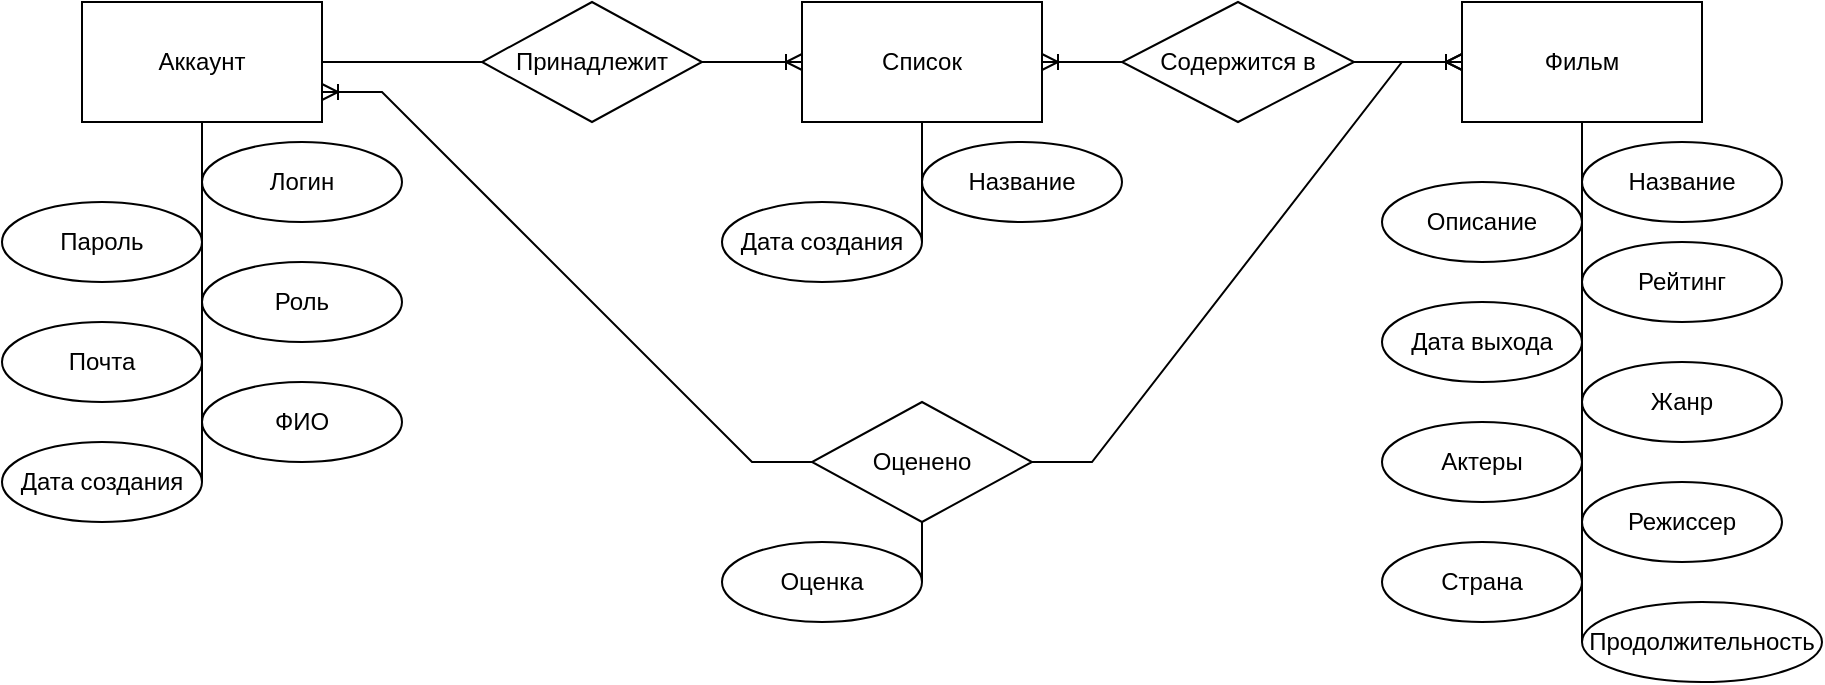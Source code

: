 <mxfile>
    <diagram name="Page-1" id="JuvzPaIvZi3spuP-c5N_">
        <mxGraphModel dx="1857" dy="773" grid="1" gridSize="10" guides="1" tooltips="1" connect="1" arrows="1" fold="1" page="1" pageScale="1" pageWidth="827" pageHeight="1169" math="0" shadow="0">
            <root>
                <mxCell id="0"/>
                <mxCell id="1" parent="0"/>
                <mxCell id="yAoa9HJJ1rNLP0TkeN3I-31" style="rounded=0;orthogonalLoop=1;jettySize=auto;html=1;exitX=0.5;exitY=1;exitDx=0;exitDy=0;entryX=0;entryY=0.5;entryDx=0;entryDy=0;endArrow=none;endFill=0;" parent="1" source="yAoa9HJJ1rNLP0TkeN3I-1" target="yAoa9HJJ1rNLP0TkeN3I-45" edge="1">
                    <mxGeometry relative="1" as="geometry">
                        <mxPoint x="450" y="430" as="targetPoint"/>
                    </mxGeometry>
                </mxCell>
                <mxCell id="yAoa9HJJ1rNLP0TkeN3I-1" value="Фильм" style="rounded=0;whiteSpace=wrap;html=1;" parent="1" vertex="1">
                    <mxGeometry x="390" y="80" width="120" height="60" as="geometry"/>
                </mxCell>
                <mxCell id="yAoa9HJJ1rNLP0TkeN3I-34" style="rounded=0;orthogonalLoop=1;jettySize=auto;html=1;exitX=0.5;exitY=1;exitDx=0;exitDy=0;entryX=1;entryY=0.5;entryDx=0;entryDy=0;endArrow=none;endFill=0;" parent="1" source="yAoa9HJJ1rNLP0TkeN3I-6" target="yAoa9HJJ1rNLP0TkeN3I-33" edge="1">
                    <mxGeometry relative="1" as="geometry"/>
                </mxCell>
                <mxCell id="yAoa9HJJ1rNLP0TkeN3I-6" value="Список" style="rounded=0;whiteSpace=wrap;html=1;" parent="1" vertex="1">
                    <mxGeometry x="60" y="80" width="120" height="60" as="geometry"/>
                </mxCell>
                <mxCell id="yAoa9HJJ1rNLP0TkeN3I-16" style="edgeStyle=orthogonalEdgeStyle;rounded=0;orthogonalLoop=1;jettySize=auto;html=1;exitX=1;exitY=0.5;exitDx=0;exitDy=0;entryX=0;entryY=0.5;entryDx=0;entryDy=0;endArrow=none;endFill=0;" parent="1" source="yAoa9HJJ1rNLP0TkeN3I-7" target="yAoa9HJJ1rNLP0TkeN3I-9" edge="1">
                    <mxGeometry relative="1" as="geometry"/>
                </mxCell>
                <mxCell id="yAoa9HJJ1rNLP0TkeN3I-22" style="rounded=0;orthogonalLoop=1;jettySize=auto;html=1;exitX=0.5;exitY=1;exitDx=0;exitDy=0;entryX=1;entryY=0.5;entryDx=0;entryDy=0;endArrow=none;endFill=0;" parent="1" source="yAoa9HJJ1rNLP0TkeN3I-7" target="yAoa9HJJ1rNLP0TkeN3I-23" edge="1">
                    <mxGeometry relative="1" as="geometry"/>
                </mxCell>
                <mxCell id="yAoa9HJJ1rNLP0TkeN3I-7" value="Аккаунт" style="rounded=0;whiteSpace=wrap;html=1;" parent="1" vertex="1">
                    <mxGeometry x="-300" y="80" width="120" height="60" as="geometry"/>
                </mxCell>
                <mxCell id="yAoa9HJJ1rNLP0TkeN3I-8" value="Содержится в " style="rhombus;whiteSpace=wrap;html=1;" parent="1" vertex="1">
                    <mxGeometry x="220" y="80" width="116" height="60" as="geometry"/>
                </mxCell>
                <mxCell id="yAoa9HJJ1rNLP0TkeN3I-9" value="Принадлежит" style="rhombus;whiteSpace=wrap;html=1;" parent="1" vertex="1">
                    <mxGeometry x="-100" y="80" width="110" height="60" as="geometry"/>
                </mxCell>
                <mxCell id="yAoa9HJJ1rNLP0TkeN3I-13" value="" style="edgeStyle=entityRelationEdgeStyle;fontSize=12;html=1;endArrow=ERoneToMany;rounded=0;exitX=1;exitY=0.5;exitDx=0;exitDy=0;entryX=0;entryY=0.5;entryDx=0;entryDy=0;" parent="1" source="yAoa9HJJ1rNLP0TkeN3I-8" target="yAoa9HJJ1rNLP0TkeN3I-1" edge="1">
                    <mxGeometry width="100" height="100" relative="1" as="geometry">
                        <mxPoint x="274.5" y="290" as="sourcePoint"/>
                        <mxPoint x="374.5" y="190" as="targetPoint"/>
                    </mxGeometry>
                </mxCell>
                <mxCell id="yAoa9HJJ1rNLP0TkeN3I-17" value="Логин" style="ellipse;whiteSpace=wrap;html=1;align=center;" parent="1" vertex="1">
                    <mxGeometry x="-240" y="150" width="100" height="40" as="geometry"/>
                </mxCell>
                <mxCell id="yAoa9HJJ1rNLP0TkeN3I-18" value="Пароль" style="ellipse;whiteSpace=wrap;html=1;align=center;" parent="1" vertex="1">
                    <mxGeometry x="-340" y="180" width="100" height="40" as="geometry"/>
                </mxCell>
                <mxCell id="yAoa9HJJ1rNLP0TkeN3I-19" value="Роль" style="ellipse;whiteSpace=wrap;html=1;align=center;" parent="1" vertex="1">
                    <mxGeometry x="-240" y="210" width="100" height="40" as="geometry"/>
                </mxCell>
                <mxCell id="yAoa9HJJ1rNLP0TkeN3I-20" value="Почта" style="ellipse;whiteSpace=wrap;html=1;align=center;" parent="1" vertex="1">
                    <mxGeometry x="-340" y="240" width="100" height="40" as="geometry"/>
                </mxCell>
                <mxCell id="yAoa9HJJ1rNLP0TkeN3I-21" value="ФИО" style="ellipse;whiteSpace=wrap;html=1;align=center;" parent="1" vertex="1">
                    <mxGeometry x="-240" y="270" width="100" height="40" as="geometry"/>
                </mxCell>
                <mxCell id="yAoa9HJJ1rNLP0TkeN3I-23" value="Дата создания" style="ellipse;whiteSpace=wrap;html=1;align=center;" parent="1" vertex="1">
                    <mxGeometry x="-340" y="300" width="100" height="40" as="geometry"/>
                </mxCell>
                <mxCell id="yAoa9HJJ1rNLP0TkeN3I-25" value="Название" style="ellipse;whiteSpace=wrap;html=1;align=center;" parent="1" vertex="1">
                    <mxGeometry x="450" y="150" width="100" height="40" as="geometry"/>
                </mxCell>
                <mxCell id="yAoa9HJJ1rNLP0TkeN3I-26" value="Описание" style="ellipse;whiteSpace=wrap;html=1;align=center;" parent="1" vertex="1">
                    <mxGeometry x="350" y="170" width="100" height="40" as="geometry"/>
                </mxCell>
                <mxCell id="yAoa9HJJ1rNLP0TkeN3I-27" value="" style="edgeStyle=entityRelationEdgeStyle;fontSize=12;html=1;endArrow=ERoneToMany;rounded=0;exitX=1;exitY=0.5;exitDx=0;exitDy=0;entryX=0;entryY=0.5;entryDx=0;entryDy=0;" parent="1" source="yAoa9HJJ1rNLP0TkeN3I-9" target="yAoa9HJJ1rNLP0TkeN3I-6" edge="1">
                    <mxGeometry width="100" height="100" relative="1" as="geometry">
                        <mxPoint x="20" y="190" as="sourcePoint"/>
                        <mxPoint x="120" y="90" as="targetPoint"/>
                    </mxGeometry>
                </mxCell>
                <mxCell id="yAoa9HJJ1rNLP0TkeN3I-29" value="Рейтинг" style="ellipse;whiteSpace=wrap;html=1;align=center;" parent="1" vertex="1">
                    <mxGeometry x="450" y="200" width="100" height="40" as="geometry"/>
                </mxCell>
                <mxCell id="yAoa9HJJ1rNLP0TkeN3I-30" value="Дата выхода" style="ellipse;whiteSpace=wrap;html=1;align=center;" parent="1" vertex="1">
                    <mxGeometry x="350" y="230" width="100" height="40" as="geometry"/>
                </mxCell>
                <mxCell id="yAoa9HJJ1rNLP0TkeN3I-32" value="Название" style="ellipse;whiteSpace=wrap;html=1;align=center;" parent="1" vertex="1">
                    <mxGeometry x="120" y="150" width="100" height="40" as="geometry"/>
                </mxCell>
                <mxCell id="yAoa9HJJ1rNLP0TkeN3I-33" value="Дата создания" style="ellipse;whiteSpace=wrap;html=1;align=center;" parent="1" vertex="1">
                    <mxGeometry x="20" y="180" width="100" height="40" as="geometry"/>
                </mxCell>
                <mxCell id="yAoa9HJJ1rNLP0TkeN3I-41" value="Жанр" style="ellipse;whiteSpace=wrap;html=1;align=center;" parent="1" vertex="1">
                    <mxGeometry x="450" y="260" width="100" height="40" as="geometry"/>
                </mxCell>
                <mxCell id="yAoa9HJJ1rNLP0TkeN3I-42" value="Актеры" style="ellipse;whiteSpace=wrap;html=1;align=center;" parent="1" vertex="1">
                    <mxGeometry x="350" y="290" width="100" height="40" as="geometry"/>
                </mxCell>
                <mxCell id="yAoa9HJJ1rNLP0TkeN3I-43" value="Режиссер" style="ellipse;whiteSpace=wrap;html=1;align=center;" parent="1" vertex="1">
                    <mxGeometry x="450" y="320" width="100" height="40" as="geometry"/>
                </mxCell>
                <mxCell id="yAoa9HJJ1rNLP0TkeN3I-44" value="Страна" style="ellipse;whiteSpace=wrap;html=1;align=center;" parent="1" vertex="1">
                    <mxGeometry x="350" y="350" width="100" height="40" as="geometry"/>
                </mxCell>
                <mxCell id="yAoa9HJJ1rNLP0TkeN3I-45" value="Продолжительность" style="ellipse;whiteSpace=wrap;html=1;align=center;" parent="1" vertex="1">
                    <mxGeometry x="450" y="380" width="120" height="40" as="geometry"/>
                </mxCell>
                <mxCell id="yAoa9HJJ1rNLP0TkeN3I-46" value="" style="edgeStyle=entityRelationEdgeStyle;fontSize=12;html=1;endArrow=ERoneToMany;rounded=0;exitX=0;exitY=0.5;exitDx=0;exitDy=0;entryX=1;entryY=0.5;entryDx=0;entryDy=0;" parent="1" source="yAoa9HJJ1rNLP0TkeN3I-8" target="yAoa9HJJ1rNLP0TkeN3I-6" edge="1">
                    <mxGeometry width="100" height="100" relative="1" as="geometry">
                        <mxPoint x="346" y="120" as="sourcePoint"/>
                        <mxPoint x="400" y="120" as="targetPoint"/>
                    </mxGeometry>
                </mxCell>
                <mxCell id="yAoa9HJJ1rNLP0TkeN3I-54" style="edgeStyle=orthogonalEdgeStyle;rounded=0;orthogonalLoop=1;jettySize=auto;html=1;exitX=0.5;exitY=1;exitDx=0;exitDy=0;entryX=1;entryY=0.5;entryDx=0;entryDy=0;endArrow=none;endFill=0;" parent="1" source="yAoa9HJJ1rNLP0TkeN3I-47" target="yAoa9HJJ1rNLP0TkeN3I-52" edge="1">
                    <mxGeometry relative="1" as="geometry"/>
                </mxCell>
                <mxCell id="yAoa9HJJ1rNLP0TkeN3I-47" value="Оценено" style="rhombus;whiteSpace=wrap;html=1;" parent="1" vertex="1">
                    <mxGeometry x="65" y="280" width="110" height="60" as="geometry"/>
                </mxCell>
                <mxCell id="yAoa9HJJ1rNLP0TkeN3I-50" value="" style="edgeStyle=entityRelationEdgeStyle;fontSize=12;html=1;endArrow=ERoneToMany;rounded=0;exitX=1;exitY=0.5;exitDx=0;exitDy=0;entryX=0;entryY=0.5;entryDx=0;entryDy=0;" parent="1" source="yAoa9HJJ1rNLP0TkeN3I-47" target="yAoa9HJJ1rNLP0TkeN3I-1" edge="1">
                    <mxGeometry width="100" height="100" relative="1" as="geometry">
                        <mxPoint x="200" y="309.5" as="sourcePoint"/>
                        <mxPoint x="254" y="309.5" as="targetPoint"/>
                    </mxGeometry>
                </mxCell>
                <mxCell id="yAoa9HJJ1rNLP0TkeN3I-51" value="" style="edgeStyle=entityRelationEdgeStyle;fontSize=12;html=1;endArrow=ERoneToMany;rounded=0;exitX=0;exitY=0.5;exitDx=0;exitDy=0;entryX=1;entryY=0.75;entryDx=0;entryDy=0;" parent="1" source="yAoa9HJJ1rNLP0TkeN3I-47" target="yAoa9HJJ1rNLP0TkeN3I-7" edge="1">
                    <mxGeometry width="100" height="100" relative="1" as="geometry">
                        <mxPoint x="-34" y="289" as="sourcePoint"/>
                        <mxPoint x="20" y="289" as="targetPoint"/>
                    </mxGeometry>
                </mxCell>
                <mxCell id="yAoa9HJJ1rNLP0TkeN3I-52" value="Оценка" style="ellipse;whiteSpace=wrap;html=1;align=center;" parent="1" vertex="1">
                    <mxGeometry x="20" y="350" width="100" height="40" as="geometry"/>
                </mxCell>
            </root>
        </mxGraphModel>
    </diagram>
</mxfile>